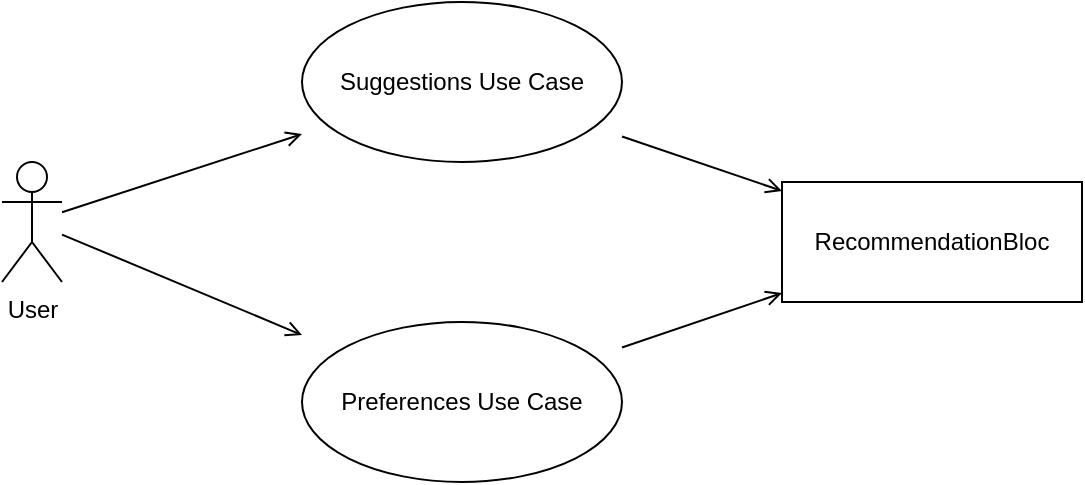 <mxfile version="26.0.1">
  <diagram name="UML Use Case Diagram" id="oICtsL9uB1lXgmwOzrsz">
    <mxGraphModel dx="664" dy="473" grid="1" gridSize="10" guides="1" tooltips="1" connect="1" arrows="1" fold="1" page="1" pageScale="1" pageWidth="850" pageHeight="1100" math="0" shadow="0">
      <root>
        <mxCell id="0" />
        <mxCell id="1" parent="0" />
        <mxCell id="Xf2sIOohdtnyabWNmVCX-10" value="User" style="shape=umlActor;verticalLabelPosition=bottom;verticalAlign=top;html=1;" vertex="1" parent="1">
          <mxGeometry x="370" y="240" width="30" height="60" as="geometry" />
        </mxCell>
        <mxCell id="Xf2sIOohdtnyabWNmVCX-11" value="Preferences Use Case" style="shape=ellipse;whiteSpace=wrap;html=1;aspect=fixed;" vertex="1" parent="1">
          <mxGeometry x="520" y="320" width="160" height="80" as="geometry" />
        </mxCell>
        <mxCell id="Xf2sIOohdtnyabWNmVCX-12" value="Suggestions Use Case" style="shape=ellipse;whiteSpace=wrap;html=1;aspect=fixed;" vertex="1" parent="1">
          <mxGeometry x="520" y="160" width="160" height="80" as="geometry" />
        </mxCell>
        <mxCell id="Xf2sIOohdtnyabWNmVCX-13" value="RecommendationBloc" style="shape=umlComponent;whiteSpace=wrap;html=1;" vertex="1" parent="1">
          <mxGeometry x="760" y="250" width="150" height="60" as="geometry" />
        </mxCell>
        <mxCell id="Xf2sIOohdtnyabWNmVCX-14" style="rounded=0;orthogonalLoop=1;jettySize=auto;loopDirection=0;endArrow=open;strokeColor=#000000;" edge="1" parent="1" source="Xf2sIOohdtnyabWNmVCX-10" target="Xf2sIOohdtnyabWNmVCX-11">
          <mxGeometry relative="1" as="geometry">
            <mxPoint x="385" y="270" as="targetPoint" />
          </mxGeometry>
        </mxCell>
        <mxCell id="Xf2sIOohdtnyabWNmVCX-15" style="rounded=0;orthogonalLoop=1;jettySize=auto;loopDirection=0;endArrow=open;strokeColor=#000000;" edge="1" parent="1" source="Xf2sIOohdtnyabWNmVCX-10" target="Xf2sIOohdtnyabWNmVCX-12">
          <mxGeometry relative="1" as="geometry">
            <mxPoint x="385" y="270" as="targetPoint" />
          </mxGeometry>
        </mxCell>
        <mxCell id="Xf2sIOohdtnyabWNmVCX-16" style="rounded=0;orthogonalLoop=1;jettySize=auto;loopDirection=0;endArrow=open;strokeColor=#000000;" edge="1" parent="1" source="Xf2sIOohdtnyabWNmVCX-11" target="Xf2sIOohdtnyabWNmVCX-13">
          <mxGeometry relative="1" as="geometry">
            <mxPoint x="350" y="420" as="targetPoint" />
          </mxGeometry>
        </mxCell>
        <mxCell id="Xf2sIOohdtnyabWNmVCX-17" style="rounded=0;orthogonalLoop=1;jettySize=auto;loopDirection=0;endArrow=open;strokeColor=#000000;" edge="1" parent="1" source="Xf2sIOohdtnyabWNmVCX-12" target="Xf2sIOohdtnyabWNmVCX-13">
          <mxGeometry relative="1" as="geometry">
            <mxPoint x="550" y="420" as="targetPoint" />
          </mxGeometry>
        </mxCell>
      </root>
    </mxGraphModel>
  </diagram>
</mxfile>
